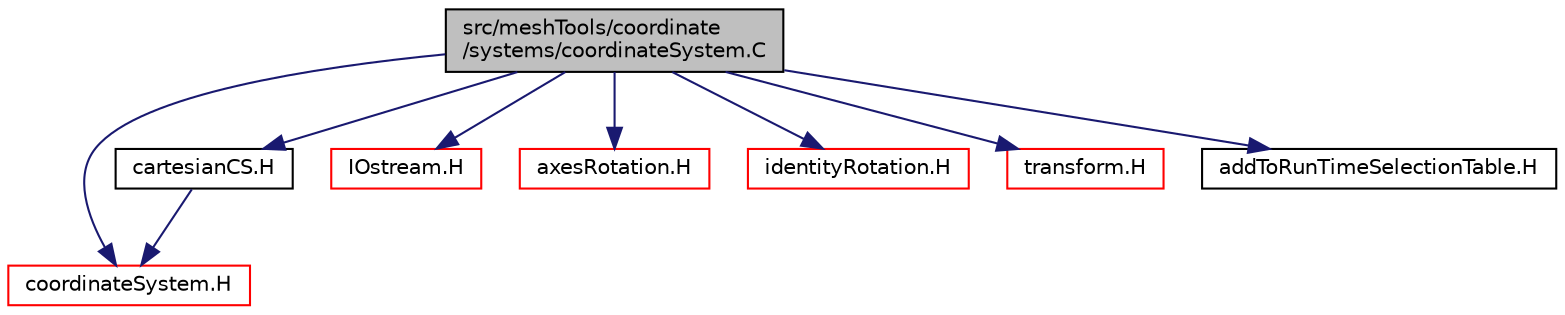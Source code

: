 digraph "src/meshTools/coordinate/systems/coordinateSystem.C"
{
  bgcolor="transparent";
  edge [fontname="Helvetica",fontsize="10",labelfontname="Helvetica",labelfontsize="10"];
  node [fontname="Helvetica",fontsize="10",shape=record];
  Node1 [label="src/meshTools/coordinate\l/systems/coordinateSystem.C",height=0.2,width=0.4,color="black", fillcolor="grey75", style="filled" fontcolor="black"];
  Node1 -> Node2 [color="midnightblue",fontsize="10",style="solid",fontname="Helvetica"];
  Node2 [label="coordinateSystem.H",height=0.2,width=0.4,color="red",URL="$coordinateSystem_8H.html"];
  Node1 -> Node3 [color="midnightblue",fontsize="10",style="solid",fontname="Helvetica"];
  Node3 [label="cartesianCS.H",height=0.2,width=0.4,color="black",URL="$cartesianCS_8H.html"];
  Node3 -> Node2 [color="midnightblue",fontsize="10",style="solid",fontname="Helvetica"];
  Node1 -> Node4 [color="midnightblue",fontsize="10",style="solid",fontname="Helvetica"];
  Node4 [label="IOstream.H",height=0.2,width=0.4,color="red",URL="$IOstream_8H.html"];
  Node1 -> Node5 [color="midnightblue",fontsize="10",style="solid",fontname="Helvetica"];
  Node5 [label="axesRotation.H",height=0.2,width=0.4,color="red",URL="$axesRotation_8H.html"];
  Node1 -> Node6 [color="midnightblue",fontsize="10",style="solid",fontname="Helvetica"];
  Node6 [label="identityRotation.H",height=0.2,width=0.4,color="red",URL="$identityRotation_8H.html"];
  Node1 -> Node7 [color="midnightblue",fontsize="10",style="solid",fontname="Helvetica"];
  Node7 [label="transform.H",height=0.2,width=0.4,color="red",URL="$transform_8H.html",tooltip="3D tensor transformation operations. "];
  Node1 -> Node8 [color="midnightblue",fontsize="10",style="solid",fontname="Helvetica"];
  Node8 [label="addToRunTimeSelectionTable.H",height=0.2,width=0.4,color="black",URL="$addToRunTimeSelectionTable_8H.html",tooltip="Macros for easy insertion into run-time selection tables. "];
}
